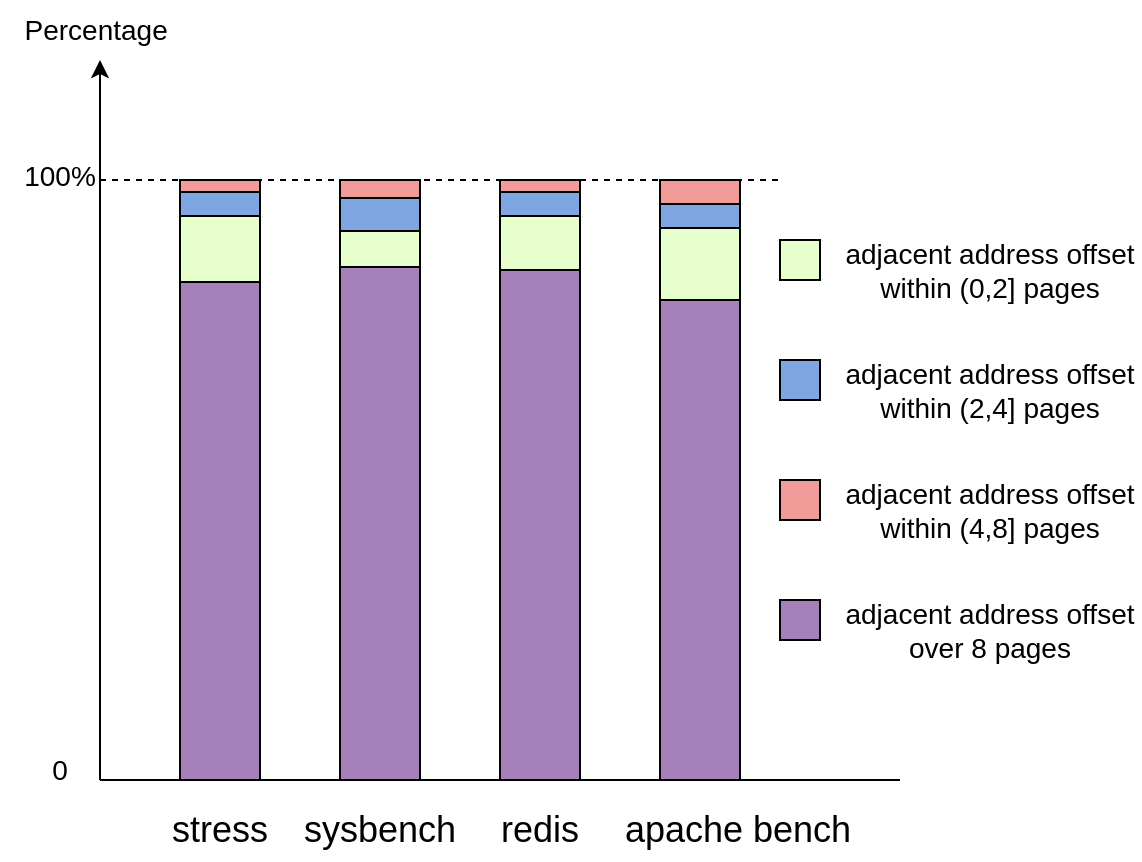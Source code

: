 <mxfile version="18.1.3" type="github">
  <diagram id="1aKr8FkeWFeVxyVzwFZU" name="Page-1">
    <mxGraphModel dx="1038" dy="579" grid="1" gridSize="10" guides="1" tooltips="1" connect="1" arrows="1" fold="1" page="1" pageScale="1" pageWidth="827" pageHeight="1169" math="0" shadow="0">
      <root>
        <mxCell id="0" />
        <mxCell id="1" parent="0" />
        <mxCell id="svCLZ-7mLVRAdpEUhrlE-1" value="" style="endArrow=classic;html=1;rounded=0;" edge="1" parent="1">
          <mxGeometry width="50" height="50" relative="1" as="geometry">
            <mxPoint x="160" y="400" as="sourcePoint" />
            <mxPoint x="160" y="40" as="targetPoint" />
          </mxGeometry>
        </mxCell>
        <mxCell id="svCLZ-7mLVRAdpEUhrlE-2" value="" style="endArrow=none;html=1;rounded=0;" edge="1" parent="1">
          <mxGeometry width="50" height="50" relative="1" as="geometry">
            <mxPoint x="160" y="400" as="sourcePoint" />
            <mxPoint x="560" y="400" as="targetPoint" />
          </mxGeometry>
        </mxCell>
        <mxCell id="svCLZ-7mLVRAdpEUhrlE-3" value="" style="endArrow=none;dashed=1;html=1;rounded=0;" edge="1" parent="1">
          <mxGeometry width="50" height="50" relative="1" as="geometry">
            <mxPoint x="160" y="100" as="sourcePoint" />
            <mxPoint x="500" y="100" as="targetPoint" />
          </mxGeometry>
        </mxCell>
        <mxCell id="svCLZ-7mLVRAdpEUhrlE-4" value="" style="rounded=0;whiteSpace=wrap;html=1;fillColor=#A680B8;" vertex="1" parent="1">
          <mxGeometry x="200" y="151" width="40" height="249" as="geometry" />
        </mxCell>
        <mxCell id="svCLZ-7mLVRAdpEUhrlE-5" value="" style="rounded=0;whiteSpace=wrap;html=1;fillColor=#A680B8;" vertex="1" parent="1">
          <mxGeometry x="280" y="139" width="40" height="261" as="geometry" />
        </mxCell>
        <mxCell id="svCLZ-7mLVRAdpEUhrlE-6" value="&lt;font style=&quot;font-size: 18px;&quot;&gt;stress&lt;/font&gt;" style="text;html=1;strokeColor=none;fillColor=none;align=center;verticalAlign=middle;whiteSpace=wrap;rounded=0;" vertex="1" parent="1">
          <mxGeometry x="190" y="410" width="60" height="30" as="geometry" />
        </mxCell>
        <mxCell id="svCLZ-7mLVRAdpEUhrlE-7" value="" style="rounded=0;whiteSpace=wrap;html=1;fontSize=18;fillColor=#E6FFCC;" vertex="1" parent="1">
          <mxGeometry x="200" y="118" width="40" height="33" as="geometry" />
        </mxCell>
        <mxCell id="svCLZ-7mLVRAdpEUhrlE-8" value="" style="rounded=0;whiteSpace=wrap;html=1;fontSize=18;fillColor=#7EA6E0;" vertex="1" parent="1">
          <mxGeometry x="200" y="106" width="40" height="12" as="geometry" />
        </mxCell>
        <mxCell id="svCLZ-7mLVRAdpEUhrlE-9" value="" style="rounded=0;whiteSpace=wrap;html=1;fontSize=18;fillColor=#F19C99;" vertex="1" parent="1">
          <mxGeometry x="200" y="100" width="40" height="6" as="geometry" />
        </mxCell>
        <mxCell id="svCLZ-7mLVRAdpEUhrlE-11" value="sysbench" style="text;html=1;strokeColor=none;fillColor=none;align=center;verticalAlign=middle;whiteSpace=wrap;rounded=0;fontSize=18;" vertex="1" parent="1">
          <mxGeometry x="270" y="410" width="60" height="30" as="geometry" />
        </mxCell>
        <mxCell id="svCLZ-7mLVRAdpEUhrlE-12" value="" style="rounded=0;whiteSpace=wrap;html=1;fontSize=18;fillColor=#7EA6E0;" vertex="1" parent="1">
          <mxGeometry x="280" y="109" width="40" height="18" as="geometry" />
        </mxCell>
        <mxCell id="svCLZ-7mLVRAdpEUhrlE-13" value="" style="rounded=0;whiteSpace=wrap;html=1;fontSize=18;fillColor=#E6FFCC;" vertex="1" parent="1">
          <mxGeometry x="280" y="125.5" width="40" height="18" as="geometry" />
        </mxCell>
        <mxCell id="svCLZ-7mLVRAdpEUhrlE-15" value="" style="rounded=0;whiteSpace=wrap;html=1;fontSize=18;fillColor=#F19C99;" vertex="1" parent="1">
          <mxGeometry x="280" y="100" width="40" height="9" as="geometry" />
        </mxCell>
        <mxCell id="svCLZ-7mLVRAdpEUhrlE-16" value="" style="rounded=0;whiteSpace=wrap;html=1;fontSize=18;fillColor=#A680B8;" vertex="1" parent="1">
          <mxGeometry x="360" y="145" width="40" height="255" as="geometry" />
        </mxCell>
        <mxCell id="svCLZ-7mLVRAdpEUhrlE-17" value="" style="rounded=0;whiteSpace=wrap;html=1;fontSize=18;fillColor=#E6FFCC;" vertex="1" parent="1">
          <mxGeometry x="360" y="118" width="40" height="27" as="geometry" />
        </mxCell>
        <mxCell id="svCLZ-7mLVRAdpEUhrlE-18" value="" style="rounded=0;whiteSpace=wrap;html=1;fontSize=18;fillColor=#7EA6E0;" vertex="1" parent="1">
          <mxGeometry x="360" y="106" width="40" height="12" as="geometry" />
        </mxCell>
        <mxCell id="svCLZ-7mLVRAdpEUhrlE-19" value="" style="rounded=0;whiteSpace=wrap;html=1;fontSize=18;fillColor=#F19C99;" vertex="1" parent="1">
          <mxGeometry x="360" y="100" width="40" height="6" as="geometry" />
        </mxCell>
        <mxCell id="svCLZ-7mLVRAdpEUhrlE-22" value="" style="rounded=0;whiteSpace=wrap;html=1;fontSize=18;fillColor=#A680B8;" vertex="1" parent="1">
          <mxGeometry x="440" y="160" width="40" height="240" as="geometry" />
        </mxCell>
        <mxCell id="svCLZ-7mLVRAdpEUhrlE-24" value="" style="rounded=0;whiteSpace=wrap;html=1;fontSize=18;fillColor=#E6FFCC;" vertex="1" parent="1">
          <mxGeometry x="440" y="124" width="40" height="36" as="geometry" />
        </mxCell>
        <mxCell id="svCLZ-7mLVRAdpEUhrlE-25" value="" style="rounded=0;whiteSpace=wrap;html=1;fontSize=18;fillColor=#7EA6E0;" vertex="1" parent="1">
          <mxGeometry x="440" y="112" width="40" height="12" as="geometry" />
        </mxCell>
        <mxCell id="svCLZ-7mLVRAdpEUhrlE-26" value="" style="rounded=0;whiteSpace=wrap;html=1;fontSize=18;fillColor=#F19C99;" vertex="1" parent="1">
          <mxGeometry x="440" y="100" width="40" height="12" as="geometry" />
        </mxCell>
        <mxCell id="svCLZ-7mLVRAdpEUhrlE-27" value="redis" style="text;html=1;strokeColor=none;fillColor=none;align=center;verticalAlign=middle;whiteSpace=wrap;rounded=0;fontSize=18;" vertex="1" parent="1">
          <mxGeometry x="350" y="410" width="60" height="30" as="geometry" />
        </mxCell>
        <mxCell id="svCLZ-7mLVRAdpEUhrlE-28" value="apache bench" style="text;html=1;strokeColor=none;fillColor=none;align=center;verticalAlign=middle;whiteSpace=wrap;rounded=0;fontSize=18;" vertex="1" parent="1">
          <mxGeometry x="414" y="410" width="130" height="30" as="geometry" />
        </mxCell>
        <mxCell id="svCLZ-7mLVRAdpEUhrlE-29" value="&lt;font style=&quot;font-size: 14px;&quot;&gt;100%&lt;/font&gt;" style="text;html=1;strokeColor=none;fillColor=none;align=center;verticalAlign=middle;whiteSpace=wrap;rounded=0;fontSize=18;" vertex="1" parent="1">
          <mxGeometry x="110" y="82" width="60" height="30" as="geometry" />
        </mxCell>
        <mxCell id="svCLZ-7mLVRAdpEUhrlE-30" value="0" style="text;html=1;strokeColor=none;fillColor=none;align=center;verticalAlign=middle;whiteSpace=wrap;rounded=0;fontSize=14;" vertex="1" parent="1">
          <mxGeometry x="110" y="380" width="60" height="30" as="geometry" />
        </mxCell>
        <mxCell id="svCLZ-7mLVRAdpEUhrlE-31" value="" style="rounded=0;whiteSpace=wrap;html=1;fontSize=14;fillColor=#E6FFCC;" vertex="1" parent="1">
          <mxGeometry x="500" y="130" width="20" height="20" as="geometry" />
        </mxCell>
        <mxCell id="svCLZ-7mLVRAdpEUhrlE-32" value="adjacent address offset within (0,2] pages" style="text;html=1;strokeColor=none;fillColor=none;align=center;verticalAlign=middle;whiteSpace=wrap;rounded=0;fontSize=14;" vertex="1" parent="1">
          <mxGeometry x="530" y="130" width="150" height="30" as="geometry" />
        </mxCell>
        <mxCell id="svCLZ-7mLVRAdpEUhrlE-33" value="" style="rounded=0;whiteSpace=wrap;html=1;fontSize=14;fillColor=#7EA6E0;" vertex="1" parent="1">
          <mxGeometry x="500" y="190" width="20" height="20" as="geometry" />
        </mxCell>
        <mxCell id="svCLZ-7mLVRAdpEUhrlE-36" value="adjacent address offset within (2,4] pages" style="text;html=1;strokeColor=none;fillColor=none;align=center;verticalAlign=middle;whiteSpace=wrap;rounded=0;fontSize=14;" vertex="1" parent="1">
          <mxGeometry x="530" y="190" width="150" height="30" as="geometry" />
        </mxCell>
        <mxCell id="svCLZ-7mLVRAdpEUhrlE-37" value="" style="rounded=0;whiteSpace=wrap;html=1;fontSize=14;fillColor=#F19C99;" vertex="1" parent="1">
          <mxGeometry x="500" y="250" width="20" height="20" as="geometry" />
        </mxCell>
        <mxCell id="svCLZ-7mLVRAdpEUhrlE-38" value="adjacent address offset within (4,8] pages" style="text;html=1;strokeColor=none;fillColor=none;align=center;verticalAlign=middle;whiteSpace=wrap;rounded=0;fontSize=14;" vertex="1" parent="1">
          <mxGeometry x="530" y="250" width="150" height="30" as="geometry" />
        </mxCell>
        <mxCell id="svCLZ-7mLVRAdpEUhrlE-39" value="" style="rounded=0;whiteSpace=wrap;html=1;fontSize=14;fillColor=#A680B8;" vertex="1" parent="1">
          <mxGeometry x="500" y="310" width="20" height="20" as="geometry" />
        </mxCell>
        <mxCell id="svCLZ-7mLVRAdpEUhrlE-40" value="adjacent address offset over 8 pages" style="text;html=1;strokeColor=none;fillColor=none;align=center;verticalAlign=middle;whiteSpace=wrap;rounded=0;fontSize=14;" vertex="1" parent="1">
          <mxGeometry x="530" y="310" width="150" height="30" as="geometry" />
        </mxCell>
        <mxCell id="svCLZ-7mLVRAdpEUhrlE-41" value="Percentage&amp;nbsp;" style="text;html=1;strokeColor=none;fillColor=none;align=center;verticalAlign=middle;whiteSpace=wrap;rounded=0;fontSize=14;" vertex="1" parent="1">
          <mxGeometry x="130" y="10" width="60" height="30" as="geometry" />
        </mxCell>
      </root>
    </mxGraphModel>
  </diagram>
</mxfile>
